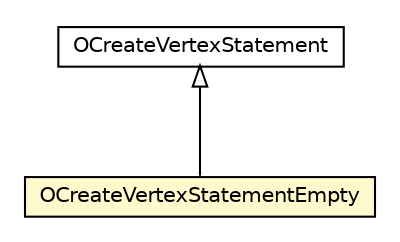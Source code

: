 #!/usr/local/bin/dot
#
# Class diagram 
# Generated by UMLGraph version R5_6-24-gf6e263 (http://www.umlgraph.org/)
#

digraph G {
	edge [fontname="Helvetica",fontsize=10,labelfontname="Helvetica",labelfontsize=10];
	node [fontname="Helvetica",fontsize=10,shape=plaintext];
	nodesep=0.25;
	ranksep=0.5;
	// com.orientechnologies.orient.core.sql.parser.OCreateVertexStatement
	c1289070 [label=<<table title="com.orientechnologies.orient.core.sql.parser.OCreateVertexStatement" border="0" cellborder="1" cellspacing="0" cellpadding="2" port="p" href="./OCreateVertexStatement.html">
		<tr><td><table border="0" cellspacing="0" cellpadding="1">
<tr><td align="center" balign="center"> OCreateVertexStatement </td></tr>
		</table></td></tr>
		</table>>, URL="./OCreateVertexStatement.html", fontname="Helvetica", fontcolor="black", fontsize=10.0];
	// com.orientechnologies.orient.core.sql.parser.OCreateVertexStatementEmpty
	c1289086 [label=<<table title="com.orientechnologies.orient.core.sql.parser.OCreateVertexStatementEmpty" border="0" cellborder="1" cellspacing="0" cellpadding="2" port="p" bgcolor="lemonChiffon" href="./OCreateVertexStatementEmpty.html">
		<tr><td><table border="0" cellspacing="0" cellpadding="1">
<tr><td align="center" balign="center"> OCreateVertexStatementEmpty </td></tr>
		</table></td></tr>
		</table>>, URL="./OCreateVertexStatementEmpty.html", fontname="Helvetica", fontcolor="black", fontsize=10.0];
	//com.orientechnologies.orient.core.sql.parser.OCreateVertexStatementEmpty extends com.orientechnologies.orient.core.sql.parser.OCreateVertexStatement
	c1289070:p -> c1289086:p [dir=back,arrowtail=empty];
}

